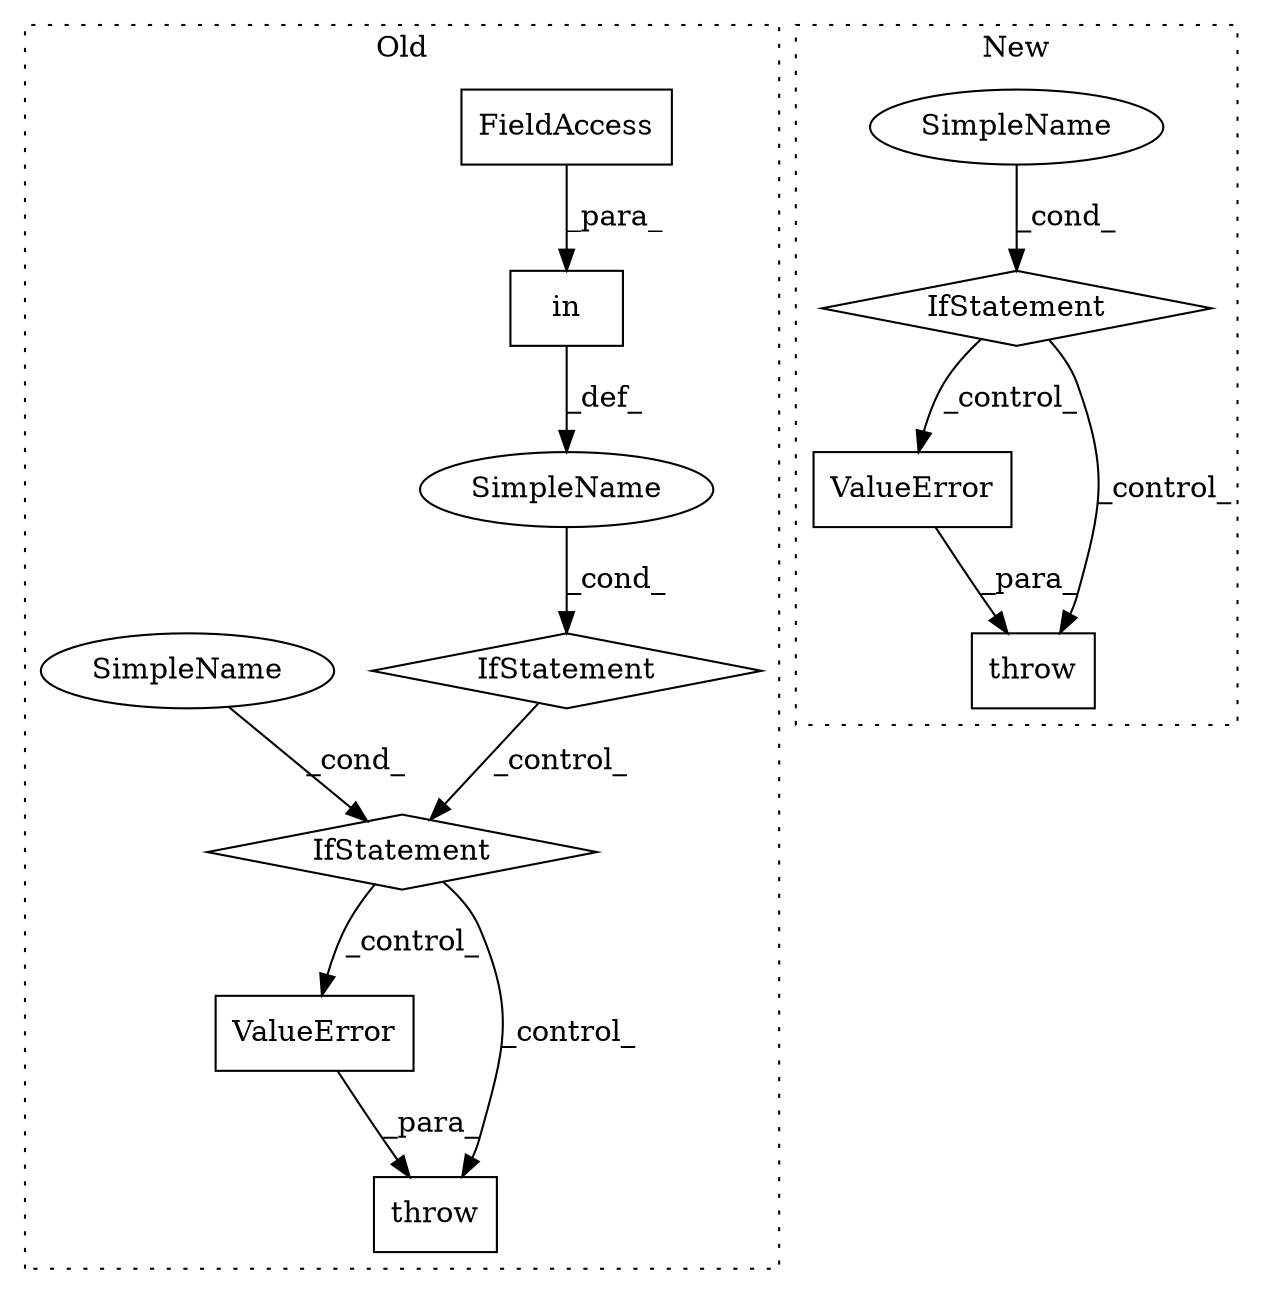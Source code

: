 digraph G {
subgraph cluster0 {
1 [label="in" a="105" s="4396" l="16" shape="box"];
6 [label="FieldAccess" a="22" s="4396" l="4" shape="box"];
7 [label="IfStatement" a="25" s="4388,4412" l="8,2" shape="diamond"];
8 [label="ValueError" a="32" s="5066,5148" l="11,1" shape="box"];
9 [label="IfStatement" a="25" s="4828,4855" l="8,2" shape="diamond"];
10 [label="SimpleName" a="42" s="" l="" shape="ellipse"];
11 [label="SimpleName" a="42" s="" l="" shape="ellipse"];
12 [label="throw" a="53" s="5060" l="6" shape="box"];
label = "Old";
style="dotted";
}
subgraph cluster1 {
2 [label="ValueError" a="32" s="4451,4501" l="11,1" shape="box"];
3 [label="SimpleName" a="42" s="" l="" shape="ellipse"];
4 [label="throw" a="53" s="4445" l="6" shape="box"];
5 [label="IfStatement" a="25" s="4300,4328" l="8,2" shape="diamond"];
label = "New";
style="dotted";
}
1 -> 11 [label="_def_"];
2 -> 4 [label="_para_"];
3 -> 5 [label="_cond_"];
5 -> 2 [label="_control_"];
5 -> 4 [label="_control_"];
6 -> 1 [label="_para_"];
7 -> 9 [label="_control_"];
8 -> 12 [label="_para_"];
9 -> 12 [label="_control_"];
9 -> 8 [label="_control_"];
10 -> 9 [label="_cond_"];
11 -> 7 [label="_cond_"];
}